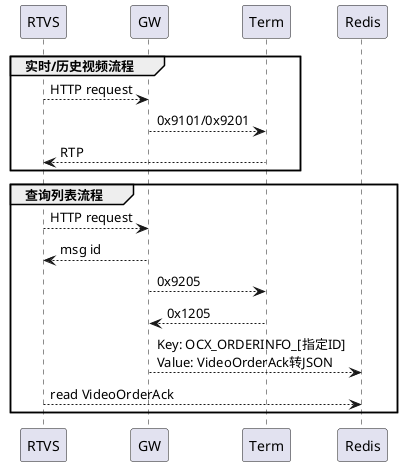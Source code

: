 @startuml
group 实时/历史视频流程
RTVS --> GW: HTTP request
GW --> Term: 0x9101/0x9201
Term --> RTVS: RTP
end

group 查询列表流程
RTVS --> GW: HTTP request
GW --> RTVS: msg id
GW --> Term: 0x9205
Term --> GW: 0x1205
GW --> Redis: Key: OCX_ORDERINFO_[指定ID]\nValue: VideoOrderAck转JSON
RTVS --> Redis: read VideoOrderAck
end
@enduml
